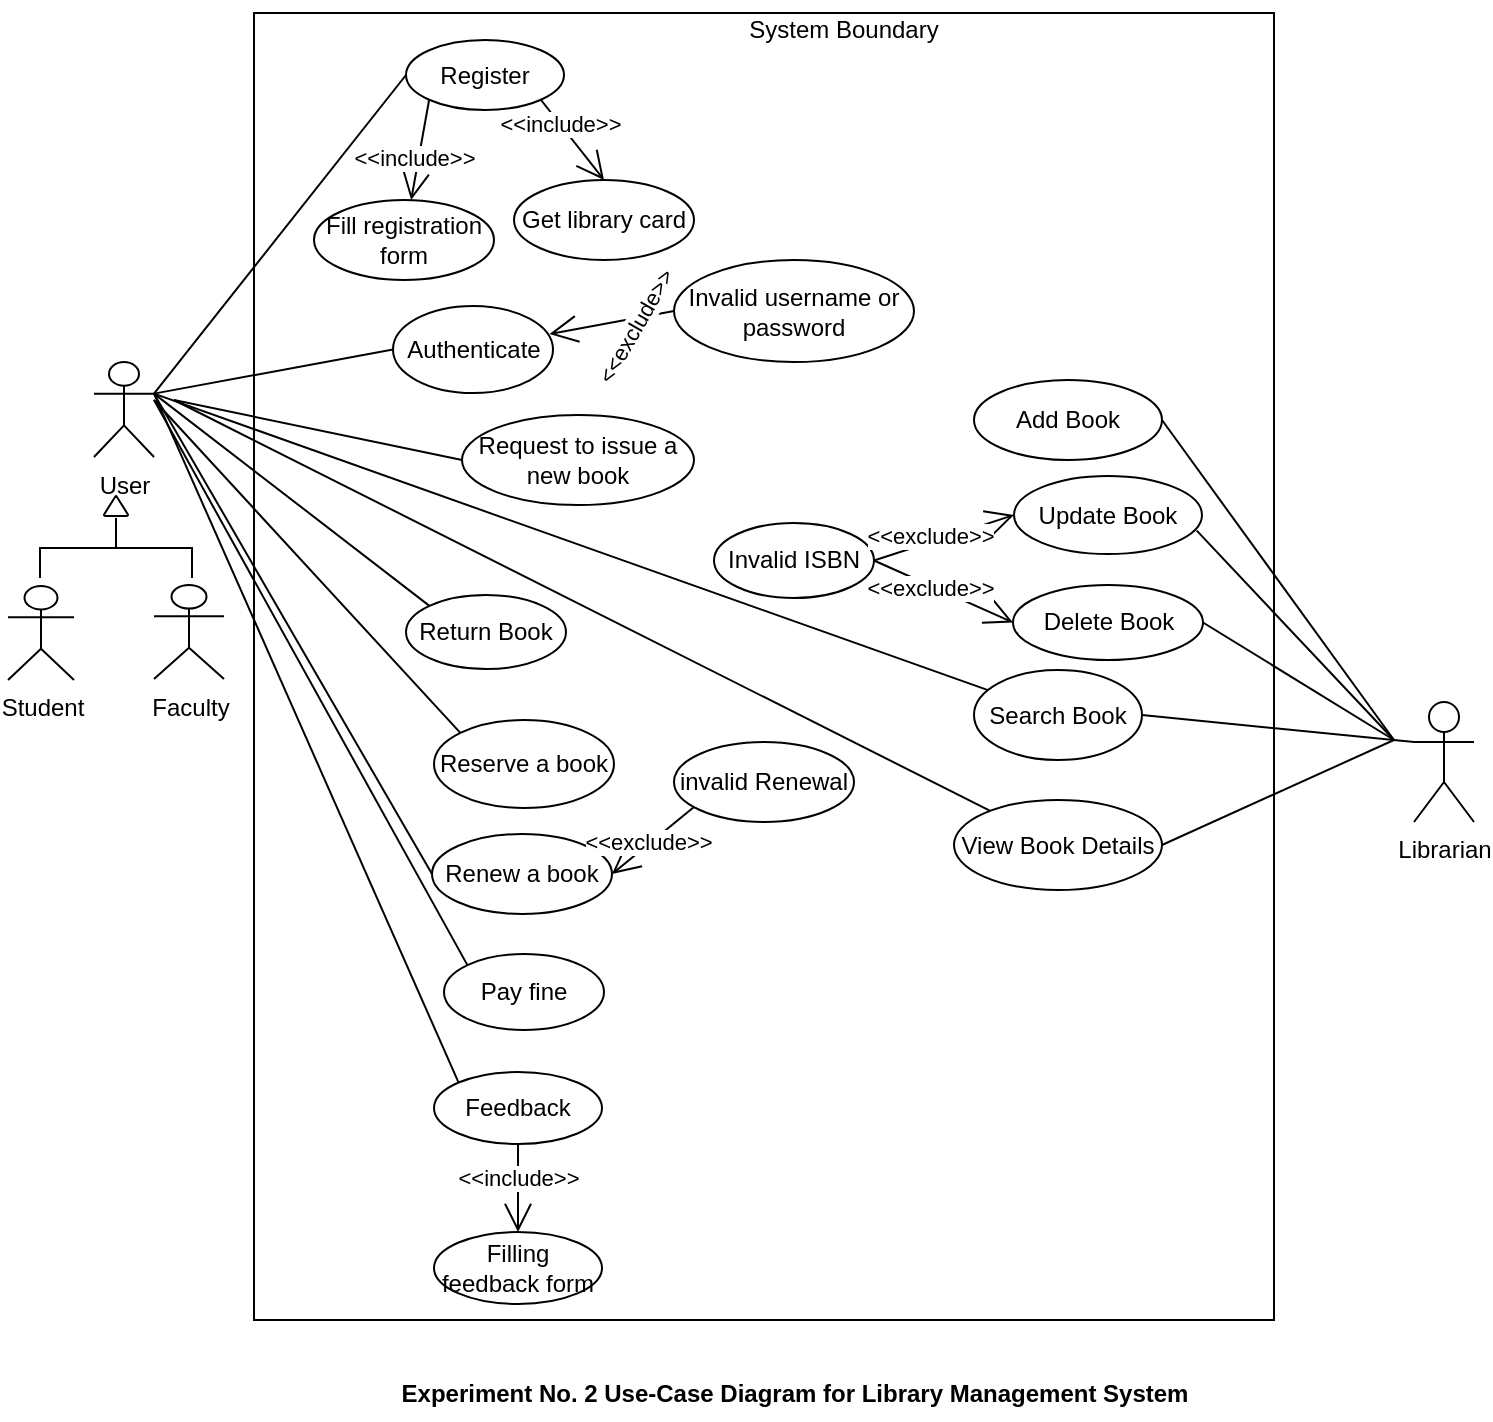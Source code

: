 <mxfile version="23.1.5" type="device">
  <diagram name="Page-1" id="gHY25Ahpk9fJe571sf-f">
    <mxGraphModel dx="662" dy="398" grid="1" gridSize="10" guides="1" tooltips="1" connect="1" arrows="1" fold="1" page="1" pageScale="1" pageWidth="850" pageHeight="1100" math="0" shadow="0">
      <root>
        <mxCell id="0" />
        <mxCell id="1" parent="0" />
        <mxCell id="MTpcld5ROy2YElPAxB9t-5" value="User" style="shape=umlActor;verticalLabelPosition=bottom;verticalAlign=top;html=1;" parent="1" vertex="1">
          <mxGeometry x="70" y="211" width="30" height="47.5" as="geometry" />
        </mxCell>
        <mxCell id="MTpcld5ROy2YElPAxB9t-6" value="Student" style="shape=umlActor;verticalLabelPosition=bottom;verticalAlign=top;html=1;" parent="1" vertex="1">
          <mxGeometry x="27" y="323" width="33" height="47" as="geometry" />
        </mxCell>
        <mxCell id="MTpcld5ROy2YElPAxB9t-8" value="Authenticate" style="ellipse;whiteSpace=wrap;html=1;" parent="1" vertex="1">
          <mxGeometry x="219.5" y="183" width="80" height="43.5" as="geometry" />
        </mxCell>
        <mxCell id="MTpcld5ROy2YElPAxB9t-13" value="Return Book" style="ellipse;whiteSpace=wrap;html=1;" parent="1" vertex="1">
          <mxGeometry x="226" y="327.5" width="80" height="37" as="geometry" />
        </mxCell>
        <mxCell id="MTpcld5ROy2YElPAxB9t-14" value="Reserve a book" style="ellipse;whiteSpace=wrap;html=1;" parent="1" vertex="1">
          <mxGeometry x="240" y="390" width="90" height="44" as="geometry" />
        </mxCell>
        <mxCell id="MTpcld5ROy2YElPAxB9t-15" value="Search Book" style="ellipse;whiteSpace=wrap;html=1;" parent="1" vertex="1">
          <mxGeometry x="510" y="365" width="84" height="45" as="geometry" />
        </mxCell>
        <mxCell id="MTpcld5ROy2YElPAxB9t-16" value="View Book Details" style="ellipse;whiteSpace=wrap;html=1;" parent="1" vertex="1">
          <mxGeometry x="500" y="430" width="104" height="45" as="geometry" />
        </mxCell>
        <mxCell id="MTpcld5ROy2YElPAxB9t-17" value="Delete Book" style="ellipse;whiteSpace=wrap;html=1;" parent="1" vertex="1">
          <mxGeometry x="529.5" y="322.5" width="95" height="37.5" as="geometry" />
        </mxCell>
        <mxCell id="MTpcld5ROy2YElPAxB9t-18" value="Update Book" style="ellipse;whiteSpace=wrap;html=1;" parent="1" vertex="1">
          <mxGeometry x="530" y="268" width="94" height="39" as="geometry" />
        </mxCell>
        <mxCell id="MTpcld5ROy2YElPAxB9t-19" value="Add Book" style="ellipse;whiteSpace=wrap;html=1;" parent="1" vertex="1">
          <mxGeometry x="510" y="220" width="94" height="40" as="geometry" />
        </mxCell>
        <mxCell id="MTpcld5ROy2YElPAxB9t-20" style="edgeStyle=orthogonalEdgeStyle;rounded=0;orthogonalLoop=1;jettySize=auto;html=1;exitX=0.5;exitY=1;exitDx=0;exitDy=0;" parent="1" source="MTpcld5ROy2YElPAxB9t-17" target="MTpcld5ROy2YElPAxB9t-17" edge="1">
          <mxGeometry relative="1" as="geometry" />
        </mxCell>
        <mxCell id="MTpcld5ROy2YElPAxB9t-25" value="" style="endArrow=none;html=1;rounded=0;entryX=0;entryY=0.5;entryDx=0;entryDy=0;exitX=1;exitY=0.333;exitDx=0;exitDy=0;exitPerimeter=0;" parent="1" source="MTpcld5ROy2YElPAxB9t-5" target="MTpcld5ROy2YElPAxB9t-8" edge="1">
          <mxGeometry width="50" height="50" relative="1" as="geometry">
            <mxPoint x="120" y="194" as="sourcePoint" />
            <mxPoint x="420" y="354" as="targetPoint" />
          </mxGeometry>
        </mxCell>
        <mxCell id="-RtHx6nqifNQPg9w558x-2" value="&lt;font style=&quot;font-size: 12px;&quot;&gt;Experiment No. 2 Use-Case Diagram for Library Management System&lt;/font&gt;" style="text;html=1;align=center;verticalAlign=middle;resizable=0;points=[];autosize=1;strokeColor=none;fillColor=none;fontStyle=1;fontSize=15;" parent="1" vertex="1">
          <mxGeometry x="210" y="710" width="420" height="30" as="geometry" />
        </mxCell>
        <mxCell id="-RtHx6nqifNQPg9w558x-3" value="Librarian" style="shape=umlActor;verticalLabelPosition=bottom;verticalAlign=top;html=1;" parent="1" vertex="1">
          <mxGeometry x="730" y="381" width="30" height="60" as="geometry" />
        </mxCell>
        <mxCell id="-RtHx6nqifNQPg9w558x-6" value="" style="endArrow=none;html=1;rounded=0;entryX=1;entryY=0.5;entryDx=0;entryDy=0;exitX=0;exitY=0.333;exitDx=0;exitDy=0;exitPerimeter=0;" parent="1" source="-RtHx6nqifNQPg9w558x-3" target="MTpcld5ROy2YElPAxB9t-15" edge="1">
          <mxGeometry width="50" height="50" relative="1" as="geometry">
            <mxPoint x="748" y="517" as="sourcePoint" />
            <mxPoint x="772" y="348.5" as="targetPoint" />
          </mxGeometry>
        </mxCell>
        <mxCell id="f4JWDPXdjrtNTn15cFhd-8" value="" style="group" parent="1" vertex="1" connectable="0">
          <mxGeometry x="63" y="268" width="60" height="74" as="geometry" />
        </mxCell>
        <mxCell id="f4JWDPXdjrtNTn15cFhd-3" value="" style="strokeWidth=1;html=1;shape=mxgraph.flowchart.extract_or_measurement;whiteSpace=wrap;" parent="f4JWDPXdjrtNTn15cFhd-8" vertex="1">
          <mxGeometry x="12.0" y="10" width="12.0" height="10" as="geometry" />
        </mxCell>
        <mxCell id="f4JWDPXdjrtNTn15cFhd-10" value="Faculty" style="shape=umlActor;verticalLabelPosition=bottom;verticalAlign=top;html=1;" parent="1" vertex="1">
          <mxGeometry x="100" y="322.5" width="35" height="47" as="geometry" />
        </mxCell>
        <mxCell id="f4JWDPXdjrtNTn15cFhd-11" value="Invalid username or password" style="ellipse;whiteSpace=wrap;html=1;" parent="1" vertex="1">
          <mxGeometry x="360" y="160" width="120" height="51" as="geometry" />
        </mxCell>
        <mxCell id="f4JWDPXdjrtNTn15cFhd-13" value="" style="endArrow=open;endFill=1;endSize=12;html=1;rounded=0;entryX=0.978;entryY=0.322;entryDx=0;entryDy=0;exitX=0;exitY=0.5;exitDx=0;exitDy=0;entryPerimeter=0;" parent="1" source="f4JWDPXdjrtNTn15cFhd-11" target="MTpcld5ROy2YElPAxB9t-8" edge="1">
          <mxGeometry width="160" relative="1" as="geometry">
            <mxPoint x="350" y="154" as="sourcePoint" />
            <mxPoint x="540" y="364" as="targetPoint" />
          </mxGeometry>
        </mxCell>
        <mxCell id="f4JWDPXdjrtNTn15cFhd-14" value="&amp;lt;&amp;lt;exclude&amp;gt;&amp;gt;" style="edgeLabel;html=1;align=center;verticalAlign=middle;resizable=0;points=[];rotation=-60;" parent="f4JWDPXdjrtNTn15cFhd-13" vertex="1" connectable="0">
          <mxGeometry x="-0.286" relative="1" as="geometry">
            <mxPoint x="3" y="4" as="offset" />
          </mxGeometry>
        </mxCell>
        <mxCell id="f4JWDPXdjrtNTn15cFhd-15" value="Renew a book" style="ellipse;whiteSpace=wrap;html=1;" parent="1" vertex="1">
          <mxGeometry x="239" y="447" width="90" height="40" as="geometry" />
        </mxCell>
        <mxCell id="f4JWDPXdjrtNTn15cFhd-16" value="Request to issue a new book" style="ellipse;whiteSpace=wrap;html=1;" parent="1" vertex="1">
          <mxGeometry x="254" y="237.5" width="116" height="45" as="geometry" />
        </mxCell>
        <mxCell id="f4JWDPXdjrtNTn15cFhd-17" value="Pay fine" style="ellipse;whiteSpace=wrap;html=1;" parent="1" vertex="1">
          <mxGeometry x="245" y="507" width="80" height="38" as="geometry" />
        </mxCell>
        <mxCell id="f4JWDPXdjrtNTn15cFhd-18" value="Feedback" style="ellipse;whiteSpace=wrap;html=1;" parent="1" vertex="1">
          <mxGeometry x="240" y="566" width="84" height="36" as="geometry" />
        </mxCell>
        <mxCell id="f4JWDPXdjrtNTn15cFhd-19" value="Register" style="ellipse;whiteSpace=wrap;html=1;" parent="1" vertex="1">
          <mxGeometry x="226" y="50" width="79" height="35" as="geometry" />
        </mxCell>
        <mxCell id="f4JWDPXdjrtNTn15cFhd-20" value="Filling feedback form" style="ellipse;whiteSpace=wrap;html=1;" parent="1" vertex="1">
          <mxGeometry x="240" y="646" width="84" height="36" as="geometry" />
        </mxCell>
        <mxCell id="f4JWDPXdjrtNTn15cFhd-25" style="edgeStyle=orthogonalEdgeStyle;rounded=0;orthogonalLoop=1;jettySize=auto;html=1;exitX=0.5;exitY=1;exitDx=0;exitDy=0;" parent="1" source="f4JWDPXdjrtNTn15cFhd-19" target="f4JWDPXdjrtNTn15cFhd-19" edge="1">
          <mxGeometry relative="1" as="geometry" />
        </mxCell>
        <mxCell id="f4JWDPXdjrtNTn15cFhd-26" value="Get library card" style="ellipse;whiteSpace=wrap;html=1;" parent="1" vertex="1">
          <mxGeometry x="280" y="120" width="90" height="40" as="geometry" />
        </mxCell>
        <mxCell id="f4JWDPXdjrtNTn15cFhd-27" value="Fill registration form" style="ellipse;whiteSpace=wrap;html=1;" parent="1" vertex="1">
          <mxGeometry x="180" y="130" width="90" height="40" as="geometry" />
        </mxCell>
        <mxCell id="f4JWDPXdjrtNTn15cFhd-29" value="" style="endArrow=open;endFill=1;endSize=12;html=1;rounded=0;exitX=0;exitY=1;exitDx=0;exitDy=0;" parent="1" source="f4JWDPXdjrtNTn15cFhd-19" target="f4JWDPXdjrtNTn15cFhd-27" edge="1">
          <mxGeometry width="160" relative="1" as="geometry">
            <mxPoint x="380" y="170" as="sourcePoint" />
            <mxPoint x="540" y="170" as="targetPoint" />
          </mxGeometry>
        </mxCell>
        <mxCell id="f4JWDPXdjrtNTn15cFhd-32" value="&amp;lt;&amp;lt;include&amp;gt;&amp;gt;" style="edgeLabel;html=1;align=center;verticalAlign=middle;resizable=0;points=[];" parent="f4JWDPXdjrtNTn15cFhd-29" vertex="1" connectable="0">
          <mxGeometry x="0.175" y="-3" relative="1" as="geometry">
            <mxPoint as="offset" />
          </mxGeometry>
        </mxCell>
        <mxCell id="f4JWDPXdjrtNTn15cFhd-30" value="" style="endArrow=open;endFill=1;endSize=12;html=1;rounded=0;exitX=1;exitY=1;exitDx=0;exitDy=0;entryX=0.5;entryY=0;entryDx=0;entryDy=0;" parent="1" source="f4JWDPXdjrtNTn15cFhd-19" target="f4JWDPXdjrtNTn15cFhd-26" edge="1">
          <mxGeometry width="160" relative="1" as="geometry">
            <mxPoint x="380" y="170" as="sourcePoint" />
            <mxPoint x="540" y="170" as="targetPoint" />
          </mxGeometry>
        </mxCell>
        <mxCell id="f4JWDPXdjrtNTn15cFhd-31" value="&amp;lt;&amp;lt;include&amp;gt;&amp;gt;" style="edgeLabel;html=1;align=center;verticalAlign=middle;resizable=0;points=[];" parent="f4JWDPXdjrtNTn15cFhd-30" vertex="1" connectable="0">
          <mxGeometry x="-0.428" y="1" relative="1" as="geometry">
            <mxPoint y="1" as="offset" />
          </mxGeometry>
        </mxCell>
        <mxCell id="f4JWDPXdjrtNTn15cFhd-33" value="invalid Renewal" style="ellipse;whiteSpace=wrap;html=1;" parent="1" vertex="1">
          <mxGeometry x="360" y="401" width="90" height="40" as="geometry" />
        </mxCell>
        <mxCell id="f4JWDPXdjrtNTn15cFhd-35" value="" style="endArrow=open;endFill=1;endSize=12;html=1;rounded=0;entryX=1;entryY=0.5;entryDx=0;entryDy=0;exitX=0;exitY=0.5;exitDx=0;exitDy=0;" parent="1" target="f4JWDPXdjrtNTn15cFhd-15" edge="1">
          <mxGeometry width="160" relative="1" as="geometry">
            <mxPoint x="370.0" y="433.5" as="sourcePoint" />
            <mxPoint x="554" y="416" as="targetPoint" />
          </mxGeometry>
        </mxCell>
        <mxCell id="f4JWDPXdjrtNTn15cFhd-37" value="&amp;lt;&amp;lt;exclude&amp;gt;&amp;gt;" style="edgeLabel;html=1;align=center;verticalAlign=middle;resizable=0;points=[];" parent="f4JWDPXdjrtNTn15cFhd-35" vertex="1" connectable="0">
          <mxGeometry x="-0.081" y="2" relative="1" as="geometry">
            <mxPoint x="-6" as="offset" />
          </mxGeometry>
        </mxCell>
        <mxCell id="f4JWDPXdjrtNTn15cFhd-43" value="" style="endArrow=open;endFill=1;endSize=12;html=1;rounded=0;exitX=0.5;exitY=1;exitDx=0;exitDy=0;" parent="1" source="f4JWDPXdjrtNTn15cFhd-18" target="f4JWDPXdjrtNTn15cFhd-20" edge="1">
          <mxGeometry width="160" relative="1" as="geometry">
            <mxPoint x="254" y="596" as="sourcePoint" />
            <mxPoint x="344" y="646" as="targetPoint" />
          </mxGeometry>
        </mxCell>
        <mxCell id="f4JWDPXdjrtNTn15cFhd-44" value="&amp;lt;&amp;lt;include&amp;gt;&amp;gt;" style="edgeLabel;html=1;align=center;verticalAlign=middle;resizable=0;points=[];" parent="f4JWDPXdjrtNTn15cFhd-43" vertex="1" connectable="0">
          <mxGeometry x="-0.217" relative="1" as="geometry">
            <mxPoint as="offset" />
          </mxGeometry>
        </mxCell>
        <mxCell id="f4JWDPXdjrtNTn15cFhd-46" value="" style="endArrow=none;html=1;rounded=0;entryX=1;entryY=0.333;entryDx=0;entryDy=0;entryPerimeter=0;" parent="1" source="MTpcld5ROy2YElPAxB9t-15" target="MTpcld5ROy2YElPAxB9t-5" edge="1">
          <mxGeometry width="50" height="50" relative="1" as="geometry">
            <mxPoint x="335" y="252.5" as="sourcePoint" />
            <mxPoint x="110" y="226.5" as="targetPoint" />
          </mxGeometry>
        </mxCell>
        <mxCell id="f4JWDPXdjrtNTn15cFhd-48" value="Invalid ISBN" style="ellipse;whiteSpace=wrap;html=1;" parent="1" vertex="1">
          <mxGeometry x="380" y="291.5" width="80" height="37.5" as="geometry" />
        </mxCell>
        <mxCell id="f4JWDPXdjrtNTn15cFhd-53" value="" style="endArrow=open;endFill=1;endSize=12;html=1;rounded=0;exitX=1;exitY=0.5;exitDx=0;exitDy=0;entryX=0;entryY=0.5;entryDx=0;entryDy=0;" parent="1" source="f4JWDPXdjrtNTn15cFhd-48" target="MTpcld5ROy2YElPAxB9t-18" edge="1">
          <mxGeometry width="160" relative="1" as="geometry">
            <mxPoint x="260" y="340" as="sourcePoint" />
            <mxPoint x="420" y="340" as="targetPoint" />
          </mxGeometry>
        </mxCell>
        <mxCell id="f4JWDPXdjrtNTn15cFhd-55" value="&amp;lt;&amp;lt;exclude&amp;gt;&amp;gt;" style="edgeLabel;html=1;align=center;verticalAlign=middle;resizable=0;points=[];" parent="f4JWDPXdjrtNTn15cFhd-53" vertex="1" connectable="0">
          <mxGeometry x="-0.09" y="-1" relative="1" as="geometry">
            <mxPoint x="-4" y="-3" as="offset" />
          </mxGeometry>
        </mxCell>
        <mxCell id="f4JWDPXdjrtNTn15cFhd-54" value="" style="endArrow=open;endFill=1;endSize=12;html=1;rounded=0;exitX=1;exitY=0.5;exitDx=0;exitDy=0;entryX=0;entryY=0.5;entryDx=0;entryDy=0;" parent="1" source="f4JWDPXdjrtNTn15cFhd-48" target="MTpcld5ROy2YElPAxB9t-17" edge="1">
          <mxGeometry width="160" relative="1" as="geometry">
            <mxPoint x="483" y="309" as="sourcePoint" />
            <mxPoint x="519" y="298" as="targetPoint" />
          </mxGeometry>
        </mxCell>
        <mxCell id="f4JWDPXdjrtNTn15cFhd-56" value="&amp;lt;&amp;lt;exclude&amp;gt;&amp;gt;" style="edgeLabel;html=1;align=center;verticalAlign=middle;resizable=0;points=[];" parent="f4JWDPXdjrtNTn15cFhd-54" vertex="1" connectable="0">
          <mxGeometry x="-0.188" y="-1" relative="1" as="geometry">
            <mxPoint as="offset" />
          </mxGeometry>
        </mxCell>
        <mxCell id="f4JWDPXdjrtNTn15cFhd-57" style="edgeStyle=orthogonalEdgeStyle;rounded=0;orthogonalLoop=1;jettySize=auto;html=1;exitX=0.5;exitY=1;exitDx=0;exitDy=0;" parent="1" source="MTpcld5ROy2YElPAxB9t-18" target="MTpcld5ROy2YElPAxB9t-18" edge="1">
          <mxGeometry relative="1" as="geometry" />
        </mxCell>
        <mxCell id="f4JWDPXdjrtNTn15cFhd-58" value="" style="endArrow=none;html=1;rounded=0;entryX=1;entryY=0.5;entryDx=0;entryDy=0;" parent="1" target="MTpcld5ROy2YElPAxB9t-16" edge="1">
          <mxGeometry width="50" height="50" relative="1" as="geometry">
            <mxPoint x="720" y="400" as="sourcePoint" />
            <mxPoint x="604" y="413" as="targetPoint" />
          </mxGeometry>
        </mxCell>
        <mxCell id="f4JWDPXdjrtNTn15cFhd-59" value="" style="endArrow=none;html=1;rounded=0;entryX=1;entryY=0.5;entryDx=0;entryDy=0;" parent="1" target="MTpcld5ROy2YElPAxB9t-17" edge="1">
          <mxGeometry width="50" height="50" relative="1" as="geometry">
            <mxPoint x="720" y="400" as="sourcePoint" />
            <mxPoint x="614" y="423" as="targetPoint" />
          </mxGeometry>
        </mxCell>
        <mxCell id="f4JWDPXdjrtNTn15cFhd-60" value="" style="endArrow=none;html=1;rounded=0;entryX=0.972;entryY=0.701;entryDx=0;entryDy=0;entryPerimeter=0;" parent="1" target="MTpcld5ROy2YElPAxB9t-18" edge="1">
          <mxGeometry width="50" height="50" relative="1" as="geometry">
            <mxPoint x="720" y="400" as="sourcePoint" />
            <mxPoint x="624" y="433" as="targetPoint" />
          </mxGeometry>
        </mxCell>
        <mxCell id="f4JWDPXdjrtNTn15cFhd-61" value="" style="endArrow=none;html=1;rounded=0;entryX=1;entryY=0.5;entryDx=0;entryDy=0;" parent="1" target="MTpcld5ROy2YElPAxB9t-19" edge="1">
          <mxGeometry width="50" height="50" relative="1" as="geometry">
            <mxPoint x="720" y="400" as="sourcePoint" />
            <mxPoint x="634" y="443" as="targetPoint" />
          </mxGeometry>
        </mxCell>
        <mxCell id="f4JWDPXdjrtNTn15cFhd-62" value="" style="endArrow=none;html=1;rounded=0;entryX=1;entryY=0.333;entryDx=0;entryDy=0;exitX=0;exitY=0;exitDx=0;exitDy=0;entryPerimeter=0;" parent="1" source="MTpcld5ROy2YElPAxB9t-13" target="MTpcld5ROy2YElPAxB9t-5" edge="1">
          <mxGeometry width="50" height="50" relative="1" as="geometry">
            <mxPoint x="270" y="266" as="sourcePoint" />
            <mxPoint x="134" y="268" as="targetPoint" />
          </mxGeometry>
        </mxCell>
        <mxCell id="f4JWDPXdjrtNTn15cFhd-63" value="" style="endArrow=none;html=1;rounded=0;exitX=0;exitY=0;exitDx=0;exitDy=0;" parent="1" source="MTpcld5ROy2YElPAxB9t-14" edge="1">
          <mxGeometry width="50" height="50" relative="1" as="geometry">
            <mxPoint x="790" y="461" as="sourcePoint" />
            <mxPoint x="100" y="230" as="targetPoint" />
          </mxGeometry>
        </mxCell>
        <mxCell id="f4JWDPXdjrtNTn15cFhd-64" value="" style="endArrow=none;html=1;rounded=0;exitX=0;exitY=0.5;exitDx=0;exitDy=0;entryX=1;entryY=0.333;entryDx=0;entryDy=0;entryPerimeter=0;" parent="1" source="f4JWDPXdjrtNTn15cFhd-15" target="MTpcld5ROy2YElPAxB9t-5" edge="1">
          <mxGeometry width="50" height="50" relative="1" as="geometry">
            <mxPoint x="800" y="471" as="sourcePoint" />
            <mxPoint x="120" y="220" as="targetPoint" />
          </mxGeometry>
        </mxCell>
        <mxCell id="f4JWDPXdjrtNTn15cFhd-68" value="" style="endArrow=none;html=1;rounded=0;exitX=0;exitY=0;exitDx=0;exitDy=0;" parent="1" source="f4JWDPXdjrtNTn15cFhd-17" edge="1">
          <mxGeometry width="50" height="50" relative="1" as="geometry">
            <mxPoint x="810" y="481" as="sourcePoint" />
            <mxPoint x="100" y="230" as="targetPoint" />
          </mxGeometry>
        </mxCell>
        <mxCell id="f4JWDPXdjrtNTn15cFhd-69" value="" style="endArrow=none;html=1;rounded=0;exitX=0;exitY=0;exitDx=0;exitDy=0;entryX=1;entryY=0.333;entryDx=0;entryDy=0;entryPerimeter=0;" parent="1" source="f4JWDPXdjrtNTn15cFhd-18" target="MTpcld5ROy2YElPAxB9t-5" edge="1">
          <mxGeometry width="50" height="50" relative="1" as="geometry">
            <mxPoint x="820" y="491" as="sourcePoint" />
            <mxPoint x="100" y="230" as="targetPoint" />
          </mxGeometry>
        </mxCell>
        <mxCell id="f4JWDPXdjrtNTn15cFhd-74" value="" style="endArrow=none;html=1;rounded=0;entryX=0;entryY=0.5;entryDx=0;entryDy=0;exitX=1;exitY=0.333;exitDx=0;exitDy=0;exitPerimeter=0;" parent="1" source="MTpcld5ROy2YElPAxB9t-5" target="f4JWDPXdjrtNTn15cFhd-19" edge="1">
          <mxGeometry width="50" height="50" relative="1" as="geometry">
            <mxPoint x="110" y="237" as="sourcePoint" />
            <mxPoint x="230" y="215" as="targetPoint" />
          </mxGeometry>
        </mxCell>
        <mxCell id="f4JWDPXdjrtNTn15cFhd-75" value="" style="endArrow=none;html=1;rounded=0;entryX=0;entryY=0.5;entryDx=0;entryDy=0;" parent="1" target="f4JWDPXdjrtNTn15cFhd-16" edge="1">
          <mxGeometry width="50" height="50" relative="1" as="geometry">
            <mxPoint x="110" y="230" as="sourcePoint" />
            <mxPoint x="240" y="225" as="targetPoint" />
          </mxGeometry>
        </mxCell>
        <mxCell id="f4JWDPXdjrtNTn15cFhd-80" value="System Boundary" style="text;html=1;align=center;verticalAlign=middle;whiteSpace=wrap;rounded=0;" parent="1" vertex="1">
          <mxGeometry x="390" y="30" width="110" height="30" as="geometry" />
        </mxCell>
        <mxCell id="f4JWDPXdjrtNTn15cFhd-2" value="" style="strokeWidth=1;html=1;shape=mxgraph.flowchart.annotation_2;align=left;labelPosition=right;pointerEvents=1;rotation=90;" parent="1" vertex="1">
          <mxGeometry x="66" y="266" width="30" height="76" as="geometry" />
        </mxCell>
        <mxCell id="opgdTXPRB4WWUsUdWyT5-1" value="" style="endArrow=none;html=1;rounded=0;" edge="1" parent="1" source="MTpcld5ROy2YElPAxB9t-16">
          <mxGeometry width="50" height="50" relative="1" as="geometry">
            <mxPoint x="360" y="280" as="sourcePoint" />
            <mxPoint x="110" y="230" as="targetPoint" />
          </mxGeometry>
        </mxCell>
        <mxCell id="opgdTXPRB4WWUsUdWyT5-3" value="" style="rounded=0;whiteSpace=wrap;html=1;fillColor=none;fillStyle=solid;" vertex="1" parent="1">
          <mxGeometry x="150" y="36.5" width="510" height="653.5" as="geometry" />
        </mxCell>
      </root>
    </mxGraphModel>
  </diagram>
</mxfile>
